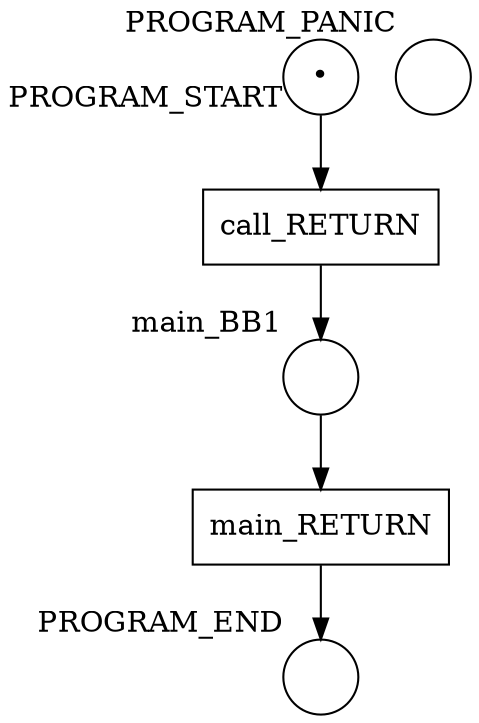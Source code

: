 digraph petrinet {
    PROGRAM_END [shape="circle" xlabel="PROGRAM_END" label=""];
    PROGRAM_PANIC [shape="circle" xlabel="PROGRAM_PANIC" label=""];
    PROGRAM_START [shape="circle" xlabel="PROGRAM_START" label="•"];
    main_BB1 [shape="circle" xlabel="main_BB1" label=""];
    call_RETURN [shape="box" xlabel="" label="call_RETURN"];
    main_RETURN [shape="box" xlabel="" label="main_RETURN"];
    PROGRAM_START -> call_RETURN;
    main_BB1 -> main_RETURN;
    call_RETURN -> main_BB1;
    main_RETURN -> PROGRAM_END;
}
